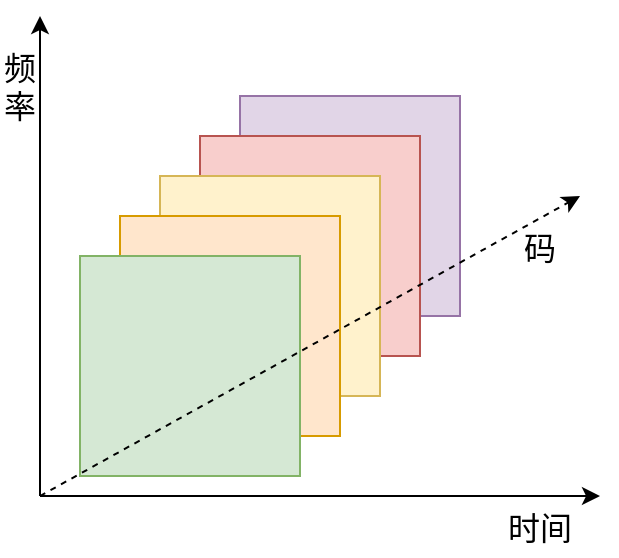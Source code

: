 <mxfile version="26.1.3">
  <diagram name="第 1 页" id="lzWcteom-tjip95cLdTm">
    <mxGraphModel dx="683" dy="351" grid="1" gridSize="10" guides="1" tooltips="1" connect="1" arrows="1" fold="1" page="1" pageScale="1" pageWidth="827" pageHeight="1169" math="0" shadow="0">
      <root>
        <mxCell id="0" />
        <mxCell id="1" parent="0" />
        <mxCell id="cXS1nmMBP_o2JDV-IVEF-1" value="" style="endArrow=classic;html=1;rounded=0;" parent="1" edge="1">
          <mxGeometry width="50" height="50" relative="1" as="geometry">
            <mxPoint x="40" y="320" as="sourcePoint" />
            <mxPoint x="320" y="320" as="targetPoint" />
          </mxGeometry>
        </mxCell>
        <mxCell id="cXS1nmMBP_o2JDV-IVEF-2" value="" style="endArrow=classic;html=1;rounded=0;" parent="1" edge="1">
          <mxGeometry width="50" height="50" relative="1" as="geometry">
            <mxPoint x="40" y="320" as="sourcePoint" />
            <mxPoint x="40" y="80" as="targetPoint" />
          </mxGeometry>
        </mxCell>
        <mxCell id="cXS1nmMBP_o2JDV-IVEF-3" value="" style="whiteSpace=wrap;html=1;aspect=fixed;fillColor=#e1d5e7;strokeColor=#9673a6;" parent="1" vertex="1">
          <mxGeometry x="140" y="120" width="110" height="110" as="geometry" />
        </mxCell>
        <mxCell id="cXS1nmMBP_o2JDV-IVEF-4" value="" style="whiteSpace=wrap;html=1;aspect=fixed;fillColor=#f8cecc;strokeColor=#b85450;" parent="1" vertex="1">
          <mxGeometry x="120" y="140" width="110" height="110" as="geometry" />
        </mxCell>
        <mxCell id="cXS1nmMBP_o2JDV-IVEF-5" value="" style="whiteSpace=wrap;html=1;aspect=fixed;fillColor=#fff2cc;strokeColor=#d6b656;" parent="1" vertex="1">
          <mxGeometry x="100" y="160" width="110" height="110" as="geometry" />
        </mxCell>
        <mxCell id="cXS1nmMBP_o2JDV-IVEF-6" value="" style="whiteSpace=wrap;html=1;aspect=fixed;fillColor=#ffe6cc;strokeColor=#d79b00;" parent="1" vertex="1">
          <mxGeometry x="80" y="180" width="110" height="110" as="geometry" />
        </mxCell>
        <mxCell id="cXS1nmMBP_o2JDV-IVEF-7" value="" style="whiteSpace=wrap;html=1;aspect=fixed;fillColor=#d5e8d4;strokeColor=#82b366;" parent="1" vertex="1">
          <mxGeometry x="60" y="200" width="110" height="110" as="geometry" />
        </mxCell>
        <mxCell id="cXS1nmMBP_o2JDV-IVEF-8" value="" style="endArrow=classic;html=1;rounded=0;dashed=1;" parent="1" edge="1">
          <mxGeometry width="50" height="50" relative="1" as="geometry">
            <mxPoint x="40" y="320" as="sourcePoint" />
            <mxPoint x="310" y="170" as="targetPoint" />
          </mxGeometry>
        </mxCell>
        <mxCell id="cXS1nmMBP_o2JDV-IVEF-9" value="时间" style="text;align=center;verticalAlign=middle;rounded=0;fontFamily=宋体;fontSize=16;" parent="1" vertex="1">
          <mxGeometry x="260" y="320" width="60" height="30" as="geometry" />
        </mxCell>
        <mxCell id="cXS1nmMBP_o2JDV-IVEF-12" value="码" style="text;align=center;verticalAlign=middle;rounded=0;fontFamily=宋体;fontSize=16;" parent="1" vertex="1">
          <mxGeometry x="275" y="180" width="30" height="30" as="geometry" />
        </mxCell>
        <mxCell id="DeakvAQwpQACBnHtooIX-2" value="频&#xa;率" style="text;fontFamily=宋体;fontSize=16;" parent="1" vertex="1">
          <mxGeometry x="20" y="90" width="20" height="50" as="geometry" />
        </mxCell>
      </root>
    </mxGraphModel>
  </diagram>
</mxfile>
